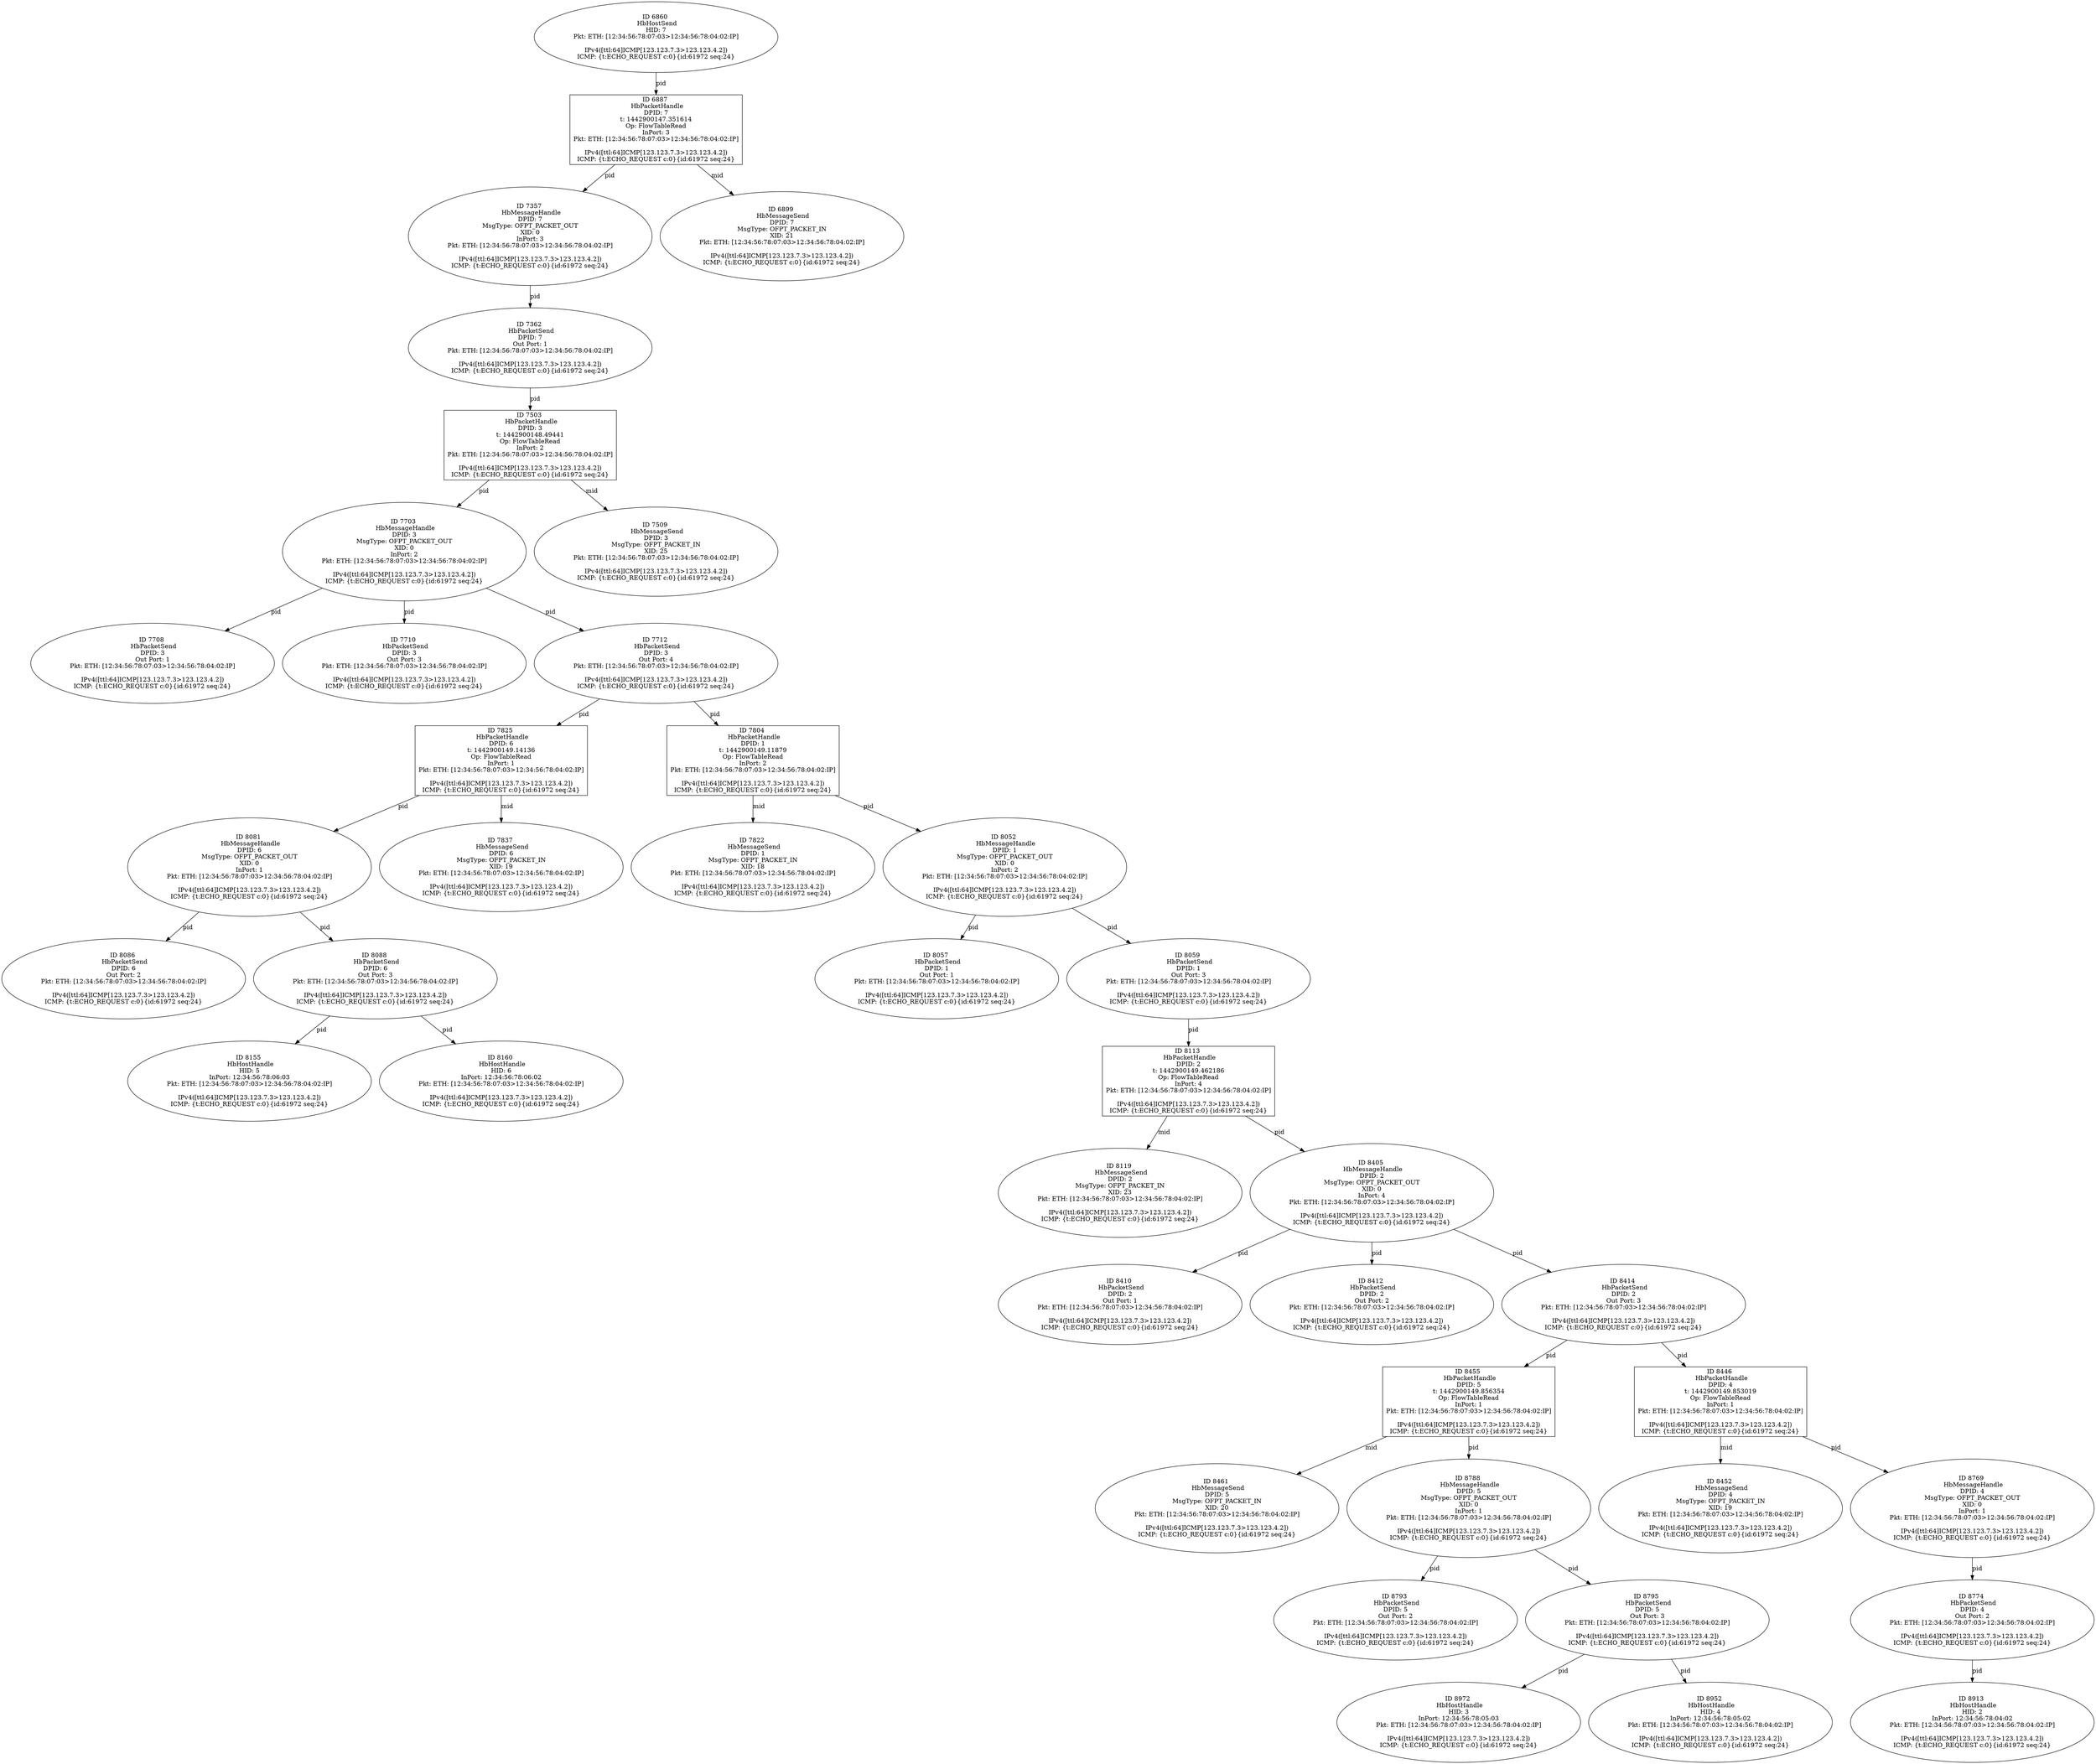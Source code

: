 strict digraph G {
8452 [shape=oval, event=<hb_events.HbMessageSend object at 0x109abd910>, label="ID 8452 
 HbMessageSend
DPID: 4
MsgType: OFPT_PACKET_IN
XID: 19
Pkt: ETH: [12:34:56:78:07:03>12:34:56:78:04:02:IP]

IPv4([ttl:64]ICMP[123.123.7.3>123.123.4.2])
ICMP: {t:ECHO_REQUEST c:0}{id:61972 seq:24}"];
8455 [shape=box, event=<hb_events.HbPacketHandle object at 0x109abd950>, label="ID 8455 
 HbPacketHandle
DPID: 5
t: 1442900149.856354
Op: FlowTableRead
InPort: 1
Pkt: ETH: [12:34:56:78:07:03>12:34:56:78:04:02:IP]

IPv4([ttl:64]ICMP[123.123.7.3>123.123.4.2])
ICMP: {t:ECHO_REQUEST c:0}{id:61972 seq:24}"];
8972 [shape=oval, event=<hb_events.HbHostHandle object at 0x109ba5f90>, label="ID 8972 
 HbHostHandle
HID: 3
InPort: 12:34:56:78:05:03
Pkt: ETH: [12:34:56:78:07:03>12:34:56:78:04:02:IP]

IPv4([ttl:64]ICMP[123.123.7.3>123.123.4.2])
ICMP: {t:ECHO_REQUEST c:0}{id:61972 seq:24}"];
8461 [shape=oval, event=<hb_events.HbMessageSend object at 0x109ac40d0>, label="ID 8461 
 HbMessageSend
DPID: 5
MsgType: OFPT_PACKET_IN
XID: 20
Pkt: ETH: [12:34:56:78:07:03>12:34:56:78:04:02:IP]

IPv4([ttl:64]ICMP[123.123.7.3>123.123.4.2])
ICMP: {t:ECHO_REQUEST c:0}{id:61972 seq:24}"];
7822 [shape=oval, event=<hb_events.HbMessageSend object at 0x1099d8b90>, label="ID 7822 
 HbMessageSend
DPID: 1
MsgType: OFPT_PACKET_IN
XID: 18
Pkt: ETH: [12:34:56:78:07:03>12:34:56:78:04:02:IP]

IPv4([ttl:64]ICMP[123.123.7.3>123.123.4.2])
ICMP: {t:ECHO_REQUEST c:0}{id:61972 seq:24}"];
8081 [shape=oval, event=<hb_events.HbMessageHandle object at 0x109a2add0>, label="ID 8081 
 HbMessageHandle
DPID: 6
MsgType: OFPT_PACKET_OUT
XID: 0
InPort: 1
Pkt: ETH: [12:34:56:78:07:03>12:34:56:78:04:02:IP]

IPv4([ttl:64]ICMP[123.123.7.3>123.123.4.2])
ICMP: {t:ECHO_REQUEST c:0}{id:61972 seq:24}"];
8086 [shape=oval, event=<hb_events.HbPacketSend object at 0x109a30710>, label="ID 8086 
 HbPacketSend
DPID: 6
Out Port: 2
Pkt: ETH: [12:34:56:78:07:03>12:34:56:78:04:02:IP]

IPv4([ttl:64]ICMP[123.123.7.3>123.123.4.2])
ICMP: {t:ECHO_REQUEST c:0}{id:61972 seq:24}"];
7703 [shape=oval, event=<hb_events.HbMessageHandle object at 0x109979390>, label="ID 7703 
 HbMessageHandle
DPID: 3
MsgType: OFPT_PACKET_OUT
XID: 0
InPort: 2
Pkt: ETH: [12:34:56:78:07:03>12:34:56:78:04:02:IP]

IPv4([ttl:64]ICMP[123.123.7.3>123.123.4.2])
ICMP: {t:ECHO_REQUEST c:0}{id:61972 seq:24}"];
8088 [shape=oval, event=<hb_events.HbPacketSend object at 0x109a30950>, label="ID 8088 
 HbPacketSend
DPID: 6
Out Port: 3
Pkt: ETH: [12:34:56:78:07:03>12:34:56:78:04:02:IP]

IPv4([ttl:64]ICMP[123.123.7.3>123.123.4.2])
ICMP: {t:ECHO_REQUEST c:0}{id:61972 seq:24}"];
7708 [shape=oval, event=<hb_events.HbPacketSend object at 0x10997a7d0>, label="ID 7708 
 HbPacketSend
DPID: 3
Out Port: 1
Pkt: ETH: [12:34:56:78:07:03>12:34:56:78:04:02:IP]

IPv4([ttl:64]ICMP[123.123.7.3>123.123.4.2])
ICMP: {t:ECHO_REQUEST c:0}{id:61972 seq:24}"];
7837 [shape=oval, event=<hb_events.HbMessageSend object at 0x1099ddcd0>, label="ID 7837 
 HbMessageSend
DPID: 6
MsgType: OFPT_PACKET_IN
XID: 19
Pkt: ETH: [12:34:56:78:07:03>12:34:56:78:04:02:IP]

IPv4([ttl:64]ICMP[123.123.7.3>123.123.4.2])
ICMP: {t:ECHO_REQUEST c:0}{id:61972 seq:24}"];
7710 [shape=oval, event=<hb_events.HbPacketSend object at 0x10997aa10>, label="ID 7710 
 HbPacketSend
DPID: 3
Out Port: 3
Pkt: ETH: [12:34:56:78:07:03>12:34:56:78:04:02:IP]

IPv4([ttl:64]ICMP[123.123.7.3>123.123.4.2])
ICMP: {t:ECHO_REQUEST c:0}{id:61972 seq:24}"];
7712 [shape=oval, event=<hb_events.HbPacketSend object at 0x10997ac50>, label="ID 7712 
 HbPacketSend
DPID: 3
Out Port: 4
Pkt: ETH: [12:34:56:78:07:03>12:34:56:78:04:02:IP]

IPv4([ttl:64]ICMP[123.123.7.3>123.123.4.2])
ICMP: {t:ECHO_REQUEST c:0}{id:61972 seq:24}"];
8155 [shape=oval, event=<hb_events.HbHostHandle object at 0x109a460d0>, label="ID 8155 
 HbHostHandle
HID: 5
InPort: 12:34:56:78:06:03
Pkt: ETH: [12:34:56:78:07:03>12:34:56:78:04:02:IP]

IPv4([ttl:64]ICMP[123.123.7.3>123.123.4.2])
ICMP: {t:ECHO_REQUEST c:0}{id:61972 seq:24}"];
8113 [shape=box, event=<hb_events.HbPacketHandle object at 0x109a30dd0>, label="ID 8113 
 HbPacketHandle
DPID: 2
t: 1442900149.462186
Op: FlowTableRead
InPort: 4
Pkt: ETH: [12:34:56:78:07:03>12:34:56:78:04:02:IP]

IPv4([ttl:64]ICMP[123.123.7.3>123.123.4.2])
ICMP: {t:ECHO_REQUEST c:0}{id:61972 seq:24}"];
8119 [shape=oval, event=<hb_events.HbMessageSend object at 0x109a388d0>, label="ID 8119 
 HbMessageSend
DPID: 2
MsgType: OFPT_PACKET_IN
XID: 23
Pkt: ETH: [12:34:56:78:07:03>12:34:56:78:04:02:IP]

IPv4([ttl:64]ICMP[123.123.7.3>123.123.4.2])
ICMP: {t:ECHO_REQUEST c:0}{id:61972 seq:24}"];
7357 [shape=oval, event=<hb_events.HbMessageHandle object at 0x1098c9a50>, label="ID 7357 
 HbMessageHandle
DPID: 7
MsgType: OFPT_PACKET_OUT
XID: 0
InPort: 3
Pkt: ETH: [12:34:56:78:07:03>12:34:56:78:04:02:IP]

IPv4([ttl:64]ICMP[123.123.7.3>123.123.4.2])
ICMP: {t:ECHO_REQUEST c:0}{id:61972 seq:24}"];
8769 [shape=oval, event=<hb_events.HbMessageHandle object at 0x109b44910>, label="ID 8769 
 HbMessageHandle
DPID: 4
MsgType: OFPT_PACKET_OUT
XID: 0
InPort: 1
Pkt: ETH: [12:34:56:78:07:03>12:34:56:78:04:02:IP]

IPv4([ttl:64]ICMP[123.123.7.3>123.123.4.2])
ICMP: {t:ECHO_REQUEST c:0}{id:61972 seq:24}"];
7362 [shape=oval, event=<hb_events.HbPacketSend object at 0x1098d1510>, label="ID 7362 
 HbPacketSend
DPID: 7
Out Port: 1
Pkt: ETH: [12:34:56:78:07:03>12:34:56:78:04:02:IP]

IPv4([ttl:64]ICMP[123.123.7.3>123.123.4.2])
ICMP: {t:ECHO_REQUEST c:0}{id:61972 seq:24}"];
8774 [shape=oval, event=<hb_events.HbPacketSend object at 0x109b44e90>, label="ID 8774 
 HbPacketSend
DPID: 4
Out Port: 2
Pkt: ETH: [12:34:56:78:07:03>12:34:56:78:04:02:IP]

IPv4([ttl:64]ICMP[123.123.7.3>123.123.4.2])
ICMP: {t:ECHO_REQUEST c:0}{id:61972 seq:24}"];
6860 [shape=oval, event=<hb_events.HbHostSend object at 0x10971e490>, label="ID 6860 
 HbHostSend
HID: 7
Pkt: ETH: [12:34:56:78:07:03>12:34:56:78:04:02:IP]

IPv4([ttl:64]ICMP[123.123.7.3>123.123.4.2])
ICMP: {t:ECHO_REQUEST c:0}{id:61972 seq:24}"];
7503 [shape=box, event=<hb_events.HbPacketHandle object at 0x10991e3d0>, label="ID 7503 
 HbPacketHandle
DPID: 3
t: 1442900148.49441
Op: FlowTableRead
InPort: 2
Pkt: ETH: [12:34:56:78:07:03>12:34:56:78:04:02:IP]

IPv4([ttl:64]ICMP[123.123.7.3>123.123.4.2])
ICMP: {t:ECHO_REQUEST c:0}{id:61972 seq:24}"];
8913 [shape=oval, event=<hb_events.HbHostHandle object at 0x109b86290>, label="ID 8913 
 HbHostHandle
HID: 2
InPort: 12:34:56:78:04:02
Pkt: ETH: [12:34:56:78:07:03>12:34:56:78:04:02:IP]

IPv4([ttl:64]ICMP[123.123.7.3>123.123.4.2])
ICMP: {t:ECHO_REQUEST c:0}{id:61972 seq:24}"];
8788 [shape=oval, event=<hb_events.HbMessageHandle object at 0x109b52190>, label="ID 8788 
 HbMessageHandle
DPID: 5
MsgType: OFPT_PACKET_OUT
XID: 0
InPort: 1
Pkt: ETH: [12:34:56:78:07:03>12:34:56:78:04:02:IP]

IPv4([ttl:64]ICMP[123.123.7.3>123.123.4.2])
ICMP: {t:ECHO_REQUEST c:0}{id:61972 seq:24}"];
7509 [shape=oval, event=<hb_events.HbMessageSend object at 0x109923c50>, label="ID 7509 
 HbMessageSend
DPID: 3
MsgType: OFPT_PACKET_IN
XID: 25
Pkt: ETH: [12:34:56:78:07:03>12:34:56:78:04:02:IP]

IPv4([ttl:64]ICMP[123.123.7.3>123.123.4.2])
ICMP: {t:ECHO_REQUEST c:0}{id:61972 seq:24}"];
8793 [shape=oval, event=<hb_events.HbPacketSend object at 0x109b4df90>, label="ID 8793 
 HbPacketSend
DPID: 5
Out Port: 2
Pkt: ETH: [12:34:56:78:07:03>12:34:56:78:04:02:IP]

IPv4([ttl:64]ICMP[123.123.7.3>123.123.4.2])
ICMP: {t:ECHO_REQUEST c:0}{id:61972 seq:24}"];
8410 [shape=oval, event=<hb_events.HbPacketSend object at 0x109ab6890>, label="ID 8410 
 HbPacketSend
DPID: 2
Out Port: 1
Pkt: ETH: [12:34:56:78:07:03>12:34:56:78:04:02:IP]

IPv4([ttl:64]ICMP[123.123.7.3>123.123.4.2])
ICMP: {t:ECHO_REQUEST c:0}{id:61972 seq:24}"];
8795 [shape=oval, event=<hb_events.HbPacketSend object at 0x109b4de10>, label="ID 8795 
 HbPacketSend
DPID: 5
Out Port: 3
Pkt: ETH: [12:34:56:78:07:03>12:34:56:78:04:02:IP]

IPv4([ttl:64]ICMP[123.123.7.3>123.123.4.2])
ICMP: {t:ECHO_REQUEST c:0}{id:61972 seq:24}"];
8412 [shape=oval, event=<hb_events.HbPacketSend object at 0x109ab6ad0>, label="ID 8412 
 HbPacketSend
DPID: 2
Out Port: 2
Pkt: ETH: [12:34:56:78:07:03>12:34:56:78:04:02:IP]

IPv4([ttl:64]ICMP[123.123.7.3>123.123.4.2])
ICMP: {t:ECHO_REQUEST c:0}{id:61972 seq:24}"];
8414 [shape=oval, event=<hb_events.HbPacketSend object at 0x109ab6d10>, label="ID 8414 
 HbPacketSend
DPID: 2
Out Port: 3
Pkt: ETH: [12:34:56:78:07:03>12:34:56:78:04:02:IP]

IPv4([ttl:64]ICMP[123.123.7.3>123.123.4.2])
ICMP: {t:ECHO_REQUEST c:0}{id:61972 seq:24}"];
8160 [shape=oval, event=<hb_events.HbHostHandle object at 0x109a46550>, label="ID 8160 
 HbHostHandle
HID: 6
InPort: 12:34:56:78:06:02
Pkt: ETH: [12:34:56:78:07:03>12:34:56:78:04:02:IP]

IPv4([ttl:64]ICMP[123.123.7.3>123.123.4.2])
ICMP: {t:ECHO_REQUEST c:0}{id:61972 seq:24}"];
7825 [shape=box, event=<hb_events.HbPacketHandle object at 0x1099d8e10>, label="ID 7825 
 HbPacketHandle
DPID: 6
t: 1442900149.14136
Op: FlowTableRead
InPort: 1
Pkt: ETH: [12:34:56:78:07:03>12:34:56:78:04:02:IP]

IPv4([ttl:64]ICMP[123.123.7.3>123.123.4.2])
ICMP: {t:ECHO_REQUEST c:0}{id:61972 seq:24}"];
6887 [shape=box, event=<hb_events.HbPacketHandle object at 0x109717e90>, label="ID 6887 
 HbPacketHandle
DPID: 7
t: 1442900147.351614
Op: FlowTableRead
InPort: 3
Pkt: ETH: [12:34:56:78:07:03>12:34:56:78:04:02:IP]

IPv4([ttl:64]ICMP[123.123.7.3>123.123.4.2])
ICMP: {t:ECHO_REQUEST c:0}{id:61972 seq:24}"];
6899 [shape=oval, event=<hb_events.HbMessageSend object at 0x10973e810>, label="ID 6899 
 HbMessageSend
DPID: 7
MsgType: OFPT_PACKET_IN
XID: 21
Pkt: ETH: [12:34:56:78:07:03>12:34:56:78:04:02:IP]

IPv4([ttl:64]ICMP[123.123.7.3>123.123.4.2])
ICMP: {t:ECHO_REQUEST c:0}{id:61972 seq:24}"];
8052 [shape=oval, event=<hb_events.HbMessageHandle object at 0x109a24490>, label="ID 8052 
 HbMessageHandle
DPID: 1
MsgType: OFPT_PACKET_OUT
XID: 0
InPort: 2
Pkt: ETH: [12:34:56:78:07:03>12:34:56:78:04:02:IP]

IPv4([ttl:64]ICMP[123.123.7.3>123.123.4.2])
ICMP: {t:ECHO_REQUEST c:0}{id:61972 seq:24}"];
8952 [shape=oval, event=<hb_events.HbHostHandle object at 0x109b9e890>, label="ID 8952 
 HbHostHandle
HID: 4
InPort: 12:34:56:78:05:02
Pkt: ETH: [12:34:56:78:07:03>12:34:56:78:04:02:IP]

IPv4([ttl:64]ICMP[123.123.7.3>123.123.4.2])
ICMP: {t:ECHO_REQUEST c:0}{id:61972 seq:24}"];
8057 [shape=oval, event=<hb_events.HbPacketSend object at 0x109a24bd0>, label="ID 8057 
 HbPacketSend
DPID: 1
Out Port: 1
Pkt: ETH: [12:34:56:78:07:03>12:34:56:78:04:02:IP]

IPv4([ttl:64]ICMP[123.123.7.3>123.123.4.2])
ICMP: {t:ECHO_REQUEST c:0}{id:61972 seq:24}"];
8059 [shape=oval, event=<hb_events.HbPacketSend object at 0x109a24e10>, label="ID 8059 
 HbPacketSend
DPID: 1
Out Port: 3
Pkt: ETH: [12:34:56:78:07:03>12:34:56:78:04:02:IP]

IPv4([ttl:64]ICMP[123.123.7.3>123.123.4.2])
ICMP: {t:ECHO_REQUEST c:0}{id:61972 seq:24}"];
7804 [shape=box, event=<hb_events.HbPacketHandle object at 0x1099d3910>, label="ID 7804 
 HbPacketHandle
DPID: 1
t: 1442900149.11879
Op: FlowTableRead
InPort: 2
Pkt: ETH: [12:34:56:78:07:03>12:34:56:78:04:02:IP]

IPv4([ttl:64]ICMP[123.123.7.3>123.123.4.2])
ICMP: {t:ECHO_REQUEST c:0}{id:61972 seq:24}"];
8446 [shape=box, event=<hb_events.HbPacketHandle object at 0x109abd1d0>, label="ID 8446 
 HbPacketHandle
DPID: 4
t: 1442900149.853019
Op: FlowTableRead
InPort: 1
Pkt: ETH: [12:34:56:78:07:03>12:34:56:78:04:02:IP]

IPv4([ttl:64]ICMP[123.123.7.3>123.123.4.2])
ICMP: {t:ECHO_REQUEST c:0}{id:61972 seq:24}"];
8405 [shape=oval, event=<hb_events.HbMessageHandle object at 0x109ab6390>, label="ID 8405 
 HbMessageHandle
DPID: 2
MsgType: OFPT_PACKET_OUT
XID: 0
InPort: 4
Pkt: ETH: [12:34:56:78:07:03>12:34:56:78:04:02:IP]

IPv4([ttl:64]ICMP[123.123.7.3>123.123.4.2])
ICMP: {t:ECHO_REQUEST c:0}{id:61972 seq:24}"];
8455 -> 8788  [rel=pid, label=pid];
8455 -> 8461  [rel=mid, label=mid];
8081 -> 8088  [rel=pid, label=pid];
8081 -> 8086  [rel=pid, label=pid];
7703 -> 7712  [rel=pid, label=pid];
7703 -> 7708  [rel=pid, label=pid];
7703 -> 7710  [rel=pid, label=pid];
8088 -> 8160  [rel=pid, label=pid];
8088 -> 8155  [rel=pid, label=pid];
7712 -> 7825  [rel=pid, label=pid];
7712 -> 7804  [rel=pid, label=pid];
8795 -> 8952  [rel=pid, label=pid];
8795 -> 8972  [rel=pid, label=pid];
8113 -> 8405  [rel=pid, label=pid];
8113 -> 8119  [rel=mid, label=mid];
7357 -> 7362  [rel=pid, label=pid];
8769 -> 8774  [rel=pid, label=pid];
7362 -> 7503  [rel=pid, label=pid];
8774 -> 8913  [rel=pid, label=pid];
6860 -> 6887  [rel=pid, label=pid];
7503 -> 7509  [rel=mid, label=mid];
7503 -> 7703  [rel=pid, label=pid];
8788 -> 8793  [rel=pid, label=pid];
8788 -> 8795  [rel=pid, label=pid];
8414 -> 8446  [rel=pid, label=pid];
8414 -> 8455  [rel=pid, label=pid];
7825 -> 8081  [rel=pid, label=pid];
7825 -> 7837  [rel=mid, label=mid];
6887 -> 6899  [rel=mid, label=mid];
6887 -> 7357  [rel=pid, label=pid];
8052 -> 8057  [rel=pid, label=pid];
8052 -> 8059  [rel=pid, label=pid];
8059 -> 8113  [rel=pid, label=pid];
7804 -> 8052  [rel=pid, label=pid];
7804 -> 7822  [rel=mid, label=mid];
8446 -> 8769  [rel=pid, label=pid];
8446 -> 8452  [rel=mid, label=mid];
8405 -> 8410  [rel=pid, label=pid];
8405 -> 8412  [rel=pid, label=pid];
8405 -> 8414  [rel=pid, label=pid];
}
